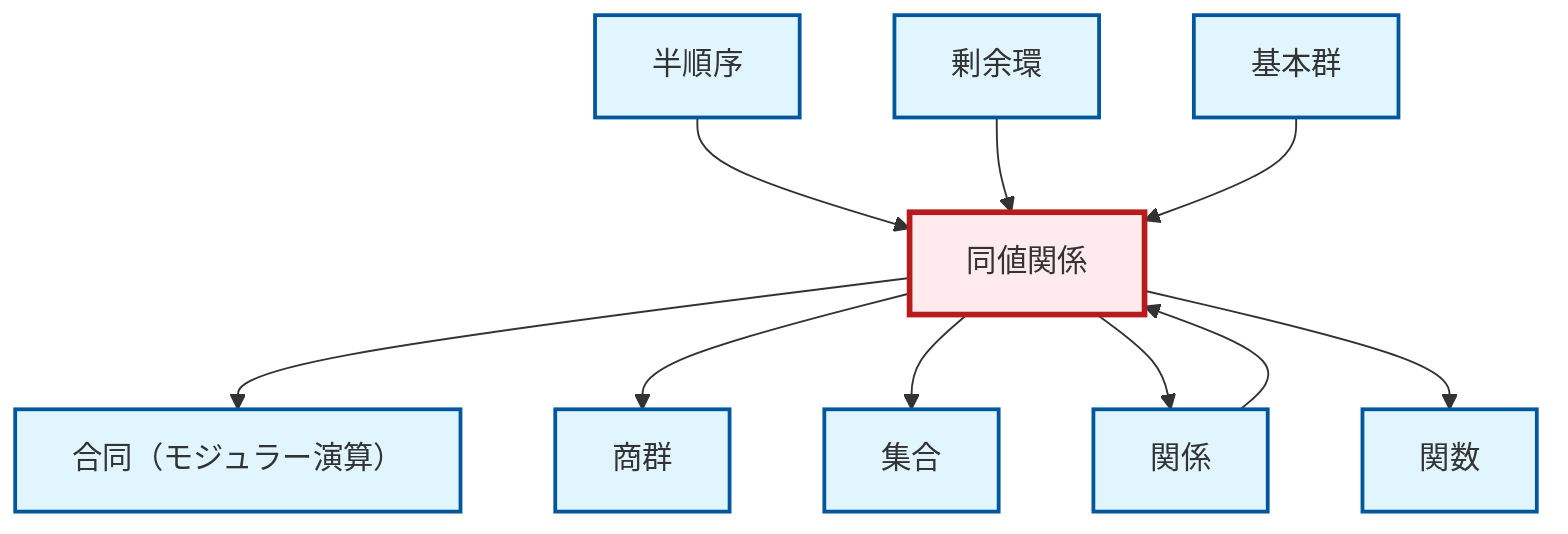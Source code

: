 graph TD
    classDef definition fill:#e1f5fe,stroke:#01579b,stroke-width:2px
    classDef theorem fill:#f3e5f5,stroke:#4a148c,stroke-width:2px
    classDef axiom fill:#fff3e0,stroke:#e65100,stroke-width:2px
    classDef example fill:#e8f5e9,stroke:#1b5e20,stroke-width:2px
    classDef current fill:#ffebee,stroke:#b71c1c,stroke-width:3px
    def-quotient-ring["剰余環"]:::definition
    def-function["関数"]:::definition
    def-relation["関係"]:::definition
    def-partial-order["半順序"]:::definition
    def-set["集合"]:::definition
    def-fundamental-group["基本群"]:::definition
    def-congruence["合同（モジュラー演算）"]:::definition
    def-equivalence-relation["同値関係"]:::definition
    def-quotient-group["商群"]:::definition
    def-equivalence-relation --> def-congruence
    def-equivalence-relation --> def-quotient-group
    def-relation --> def-equivalence-relation
    def-equivalence-relation --> def-set
    def-partial-order --> def-equivalence-relation
    def-quotient-ring --> def-equivalence-relation
    def-equivalence-relation --> def-relation
    def-equivalence-relation --> def-function
    def-fundamental-group --> def-equivalence-relation
    class def-equivalence-relation current